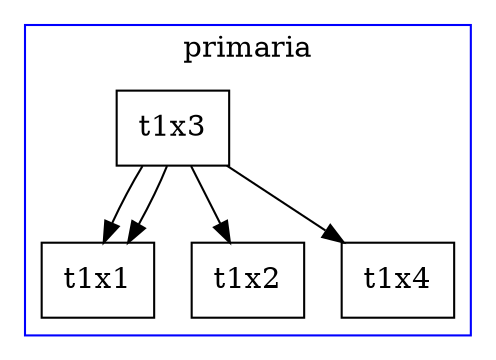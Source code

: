 digraph g {
node [shape=record]
subgraph cluster_0 {"t1x3";
"t1x1";
"t1x1";
"t1x2";
"t1x4";
label="primaria";color=blue;
}t1x3->t1x1
t1x3->t1x1
t1x3->t1x2
t1x3->t1x4
}